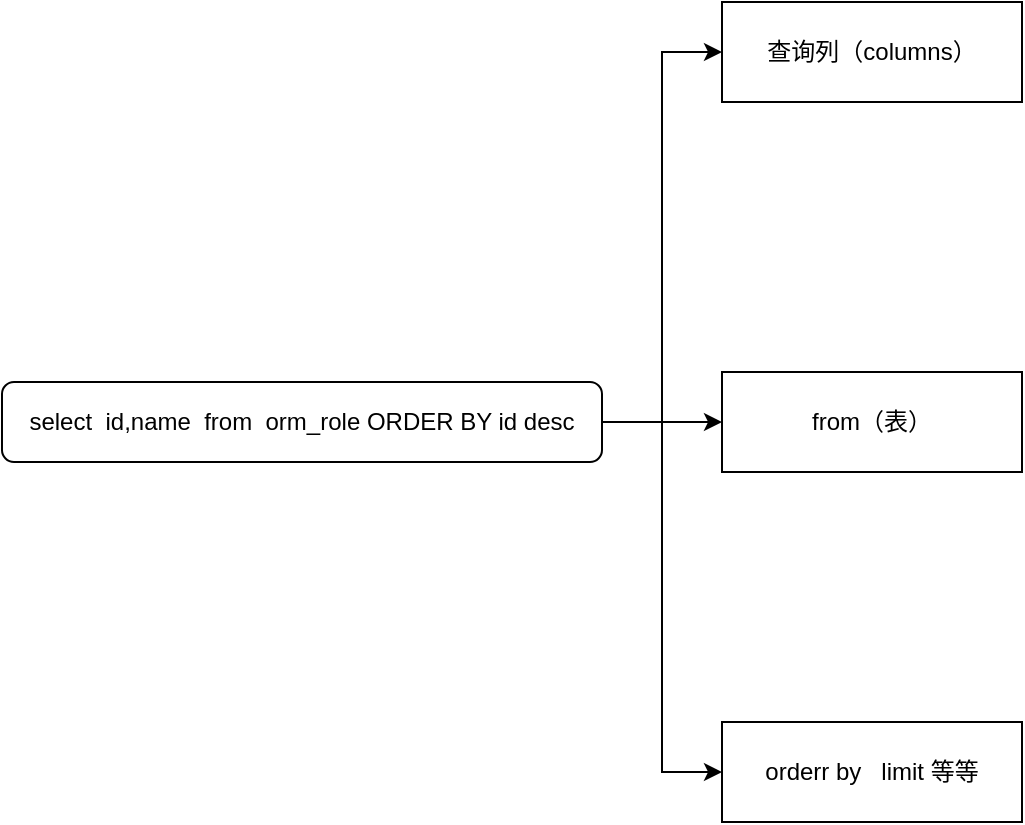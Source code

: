 <mxfile version="22.1.11" type="github">
  <diagram id="C5RBs43oDa-KdzZeNtuy" name="Page-1">
    <mxGraphModel dx="794" dy="430" grid="1" gridSize="10" guides="1" tooltips="1" connect="1" arrows="1" fold="1" page="1" pageScale="1" pageWidth="827" pageHeight="1169" math="0" shadow="0">
      <root>
        <mxCell id="WIyWlLk6GJQsqaUBKTNV-0" />
        <mxCell id="WIyWlLk6GJQsqaUBKTNV-1" parent="WIyWlLk6GJQsqaUBKTNV-0" />
        <mxCell id="mV0Pd0f22gaNJ1xFos99-3" style="edgeStyle=orthogonalEdgeStyle;rounded=0;orthogonalLoop=1;jettySize=auto;html=1;entryX=0;entryY=0.5;entryDx=0;entryDy=0;" parent="WIyWlLk6GJQsqaUBKTNV-1" source="WIyWlLk6GJQsqaUBKTNV-3" target="mV0Pd0f22gaNJ1xFos99-1" edge="1">
          <mxGeometry relative="1" as="geometry" />
        </mxCell>
        <mxCell id="mV0Pd0f22gaNJ1xFos99-4" style="edgeStyle=orthogonalEdgeStyle;rounded=0;orthogonalLoop=1;jettySize=auto;html=1;entryX=0;entryY=0.5;entryDx=0;entryDy=0;" parent="WIyWlLk6GJQsqaUBKTNV-1" source="WIyWlLk6GJQsqaUBKTNV-3" target="mV0Pd0f22gaNJ1xFos99-2" edge="1">
          <mxGeometry relative="1" as="geometry" />
        </mxCell>
        <mxCell id="mV0Pd0f22gaNJ1xFos99-5" style="edgeStyle=orthogonalEdgeStyle;rounded=0;orthogonalLoop=1;jettySize=auto;html=1;entryX=0;entryY=0.5;entryDx=0;entryDy=0;" parent="WIyWlLk6GJQsqaUBKTNV-1" source="WIyWlLk6GJQsqaUBKTNV-3" target="mV0Pd0f22gaNJ1xFos99-0" edge="1">
          <mxGeometry relative="1" as="geometry" />
        </mxCell>
        <mxCell id="WIyWlLk6GJQsqaUBKTNV-3" value="select&amp;nbsp; id,name&amp;nbsp; from&amp;nbsp; orm_role &#x9;ORDER BY id desc" style="rounded=1;whiteSpace=wrap;html=1;fontSize=12;glass=0;strokeWidth=1;shadow=0;" parent="WIyWlLk6GJQsqaUBKTNV-1" vertex="1">
          <mxGeometry x="30" y="390" width="300" height="40" as="geometry" />
        </mxCell>
        <mxCell id="mV0Pd0f22gaNJ1xFos99-0" value="查询列（columns）" style="rounded=0;whiteSpace=wrap;html=1;" parent="WIyWlLk6GJQsqaUBKTNV-1" vertex="1">
          <mxGeometry x="390" y="200" width="150" height="50" as="geometry" />
        </mxCell>
        <mxCell id="mV0Pd0f22gaNJ1xFos99-1" value="from（表）" style="rounded=0;whiteSpace=wrap;html=1;" parent="WIyWlLk6GJQsqaUBKTNV-1" vertex="1">
          <mxGeometry x="390" y="385" width="150" height="50" as="geometry" />
        </mxCell>
        <mxCell id="mV0Pd0f22gaNJ1xFos99-2" value="orderr by&amp;nbsp; &amp;nbsp;limit 等等" style="rounded=0;whiteSpace=wrap;html=1;" parent="WIyWlLk6GJQsqaUBKTNV-1" vertex="1">
          <mxGeometry x="390" y="560" width="150" height="50" as="geometry" />
        </mxCell>
      </root>
    </mxGraphModel>
  </diagram>
</mxfile>
